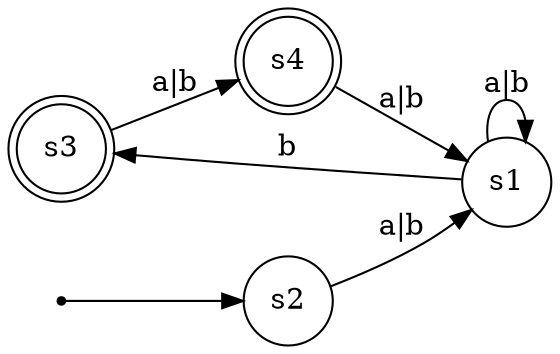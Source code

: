 digraph min_deterministic_finite_state_machine {
	rankdir=LR
	node [shape=doublecircle]
	s3
	s4
	node [shape=circle]
	s2 -> s1 [label="a|b"]
	s1 -> s1 [label="a|b"]
	s1 -> s3 [label=b]
	s3 -> s4 [label="a|b"]
	s4 -> s1 [label="a|b"]
	node [shape=point]
	"" -> s2
}
